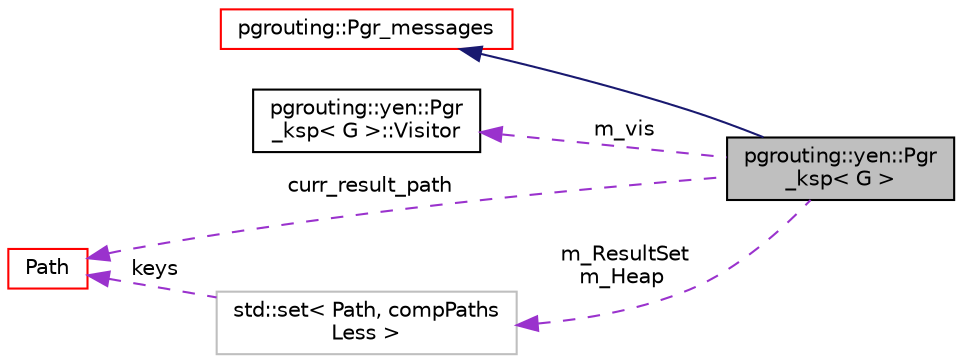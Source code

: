digraph "pgrouting::yen::Pgr_ksp&lt; G &gt;"
{
  edge [fontname="Helvetica",fontsize="10",labelfontname="Helvetica",labelfontsize="10"];
  node [fontname="Helvetica",fontsize="10",shape=record];
  rankdir="LR";
  Node3 [label="pgrouting::yen::Pgr\l_ksp\< G \>",height=0.2,width=0.4,color="black", fillcolor="grey75", style="filled", fontcolor="black"];
  Node4 -> Node3 [dir="back",color="midnightblue",fontsize="10",style="solid",fontname="Helvetica"];
  Node4 [label="pgrouting::Pgr_messages",height=0.2,width=0.4,color="red", fillcolor="white", style="filled",URL="$classpgrouting_1_1Pgr__messages.html"];
  Node10 -> Node3 [dir="back",color="darkorchid3",fontsize="10",style="dashed",label=" m_vis" ,fontname="Helvetica"];
  Node10 [label="pgrouting::yen::Pgr\l_ksp\< G \>::Visitor",height=0.2,width=0.4,color="black", fillcolor="white", style="filled",URL="$classpgrouting_1_1yen_1_1Pgr__ksp_1_1Visitor.html"];
  Node11 -> Node3 [dir="back",color="darkorchid3",fontsize="10",style="dashed",label=" curr_result_path" ,fontname="Helvetica"];
  Node11 [label="Path",height=0.2,width=0.4,color="red", fillcolor="white", style="filled",URL="$classPath.html"];
  Node16 -> Node3 [dir="back",color="darkorchid3",fontsize="10",style="dashed",label=" m_ResultSet\nm_Heap" ,fontname="Helvetica"];
  Node16 [label="std::set\< Path, compPaths\lLess \>",height=0.2,width=0.4,color="grey75", fillcolor="white", style="filled"];
  Node11 -> Node16 [dir="back",color="darkorchid3",fontsize="10",style="dashed",label=" keys" ,fontname="Helvetica"];
}
